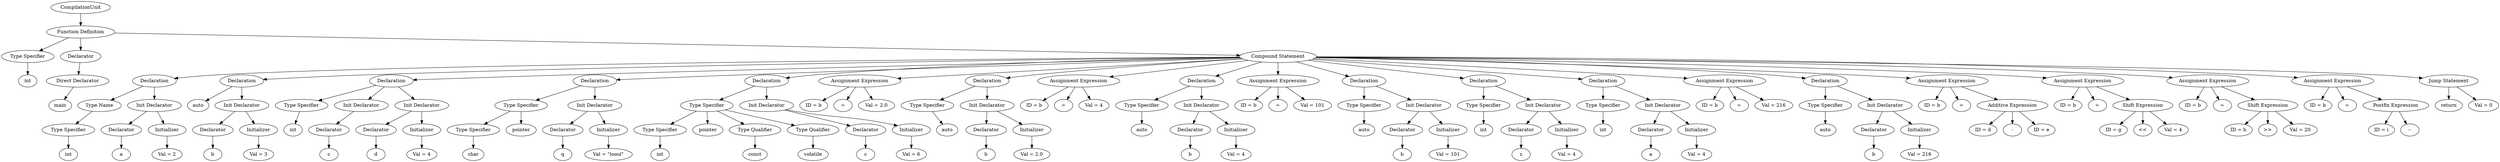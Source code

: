 digraph G {
		Q0[label="CompilationUnit"];
		Q0 -> Q1
		Q1[label="Function Definition"];
		Q1 -> Q2
		Q2[label="Type Specifier"];
		Q2 -> Q3
		Q3[label="int"];
		Q1 -> Q4
		Q4[label="Declarator"];
		Q4 -> Q5
		Q5[label="Direct Declarator"];
		Q5 -> Q6
		Q6[label="main"];
		Q1 -> Q7
		Q7[label="Compound Statement"];
		Q7 -> Q8
		Q8[label="Declaration"];
		Q8 -> Q9
		Q9[label="Type Name"];
		Q9 -> Q10
		Q10[label="Type Specifier"];
		Q10 -> Q11
		Q11[label="int"];
		Q8 -> Q12
		Q12[label="Init Declarator"];
		Q12 -> Q13
		Q13[label="Declarator"];
		Q13 -> Q14
		Q14[label="a"];
		Q12 -> Q15
		Q15[label="Initializer"];
		Q15 -> Q16
		Q16[label="Val = 2"];
		Q7 -> Q17
		Q17[label="Declaration"];
		Q17 -> Q18
		Q18[label="auto"];
		Q17 -> Q19
		Q19[label="Init Declarator"];
		Q19 -> Q20
		Q20[label="Declarator"];
		Q20 -> Q21
		Q21[label="b"];
		Q19 -> Q22
		Q22[label="Initializer"];
		Q22 -> Q23
		Q23[label="Val = 3"];
		Q7 -> Q24
		Q24[label="Declaration"];
		Q24 -> Q25
		Q25[label="Type Specifier"];
		Q25 -> Q26
		Q26[label="int"];
		Q24 -> Q27
		Q27[label="Init Declarator"];
		Q27 -> Q28
		Q28[label="Declarator"];
		Q28 -> Q29
		Q29[label="c"];
		Q24 -> Q30
		Q30[label="Init Declarator"];
		Q30 -> Q31
		Q31[label="Declarator"];
		Q31 -> Q32
		Q32[label="d"];
		Q30 -> Q33
		Q33[label="Initializer"];
		Q33 -> Q34
		Q34[label="Val = 4"];
		Q7 -> Q35
		Q35[label="Declaration"];
		Q35 -> Q36
		Q36[label="Type Specifier"];
		Q36 -> Q37
		Q37[label="Type Specifier"];
		Q37 -> Q38
		Q38[label="char"];
		Q36 -> Q39
		Q39[label="pointer"];
		Q35 -> Q40
		Q40[label="Init Declarator"];
		Q40 -> Q41
		Q41[label="Declarator"];
		Q41 -> Q42
		Q42[label="q"];
		Q40 -> Q43
		Q43[label="Initializer"];
		Q43 -> Q44
		Q44[label="Val = \"loool\""];
		Q7 -> Q45
		Q45[label="Declaration"];
		Q45 -> Q46
		Q46[label="Type Specifier"];
		Q46 -> Q47
		Q47[label="Type Specifier"];
		Q47 -> Q48
		Q48[label="int"];
		Q46 -> Q49
		Q49[label="pointer"];
		Q46 -> Q50
		Q50[label="Type Qualifier"];
		Q50 -> Q51
		Q51[label="const"];
		Q46 -> Q52
		Q52[label="Type Qualifier"];
		Q52 -> Q53
		Q53[label="volatile"];
		Q45 -> Q54
		Q54[label="Init Declarator"];
		Q54 -> Q55
		Q55[label="Declarator"];
		Q55 -> Q56
		Q56[label="c"];
		Q54 -> Q57
		Q57[label="Initializer"];
		Q57 -> Q58
		Q58[label="Val = 6"];
		Q7 -> Q59
		Q59[label="Assignment Expression"];
		Q59 -> Q60
		Q60[label="ID = b"];
		Q59 -> Q61
		Q61[label="="];
		Q59 -> Q62
		Q62[label="Val = 2.0"];
		Q7 -> Q63
		Q63[label="Declaration"];
		Q63 -> Q64
		Q64[label="Type Specifier"];
		Q64 -> Q65
		Q65[label="auto"];
		Q63 -> Q66
		Q66[label="Init Declarator"];
		Q66 -> Q67
		Q67[label="Declarator"];
		Q67 -> Q68
		Q68[label="b"];
		Q66 -> Q69
		Q69[label="Initializer"];
		Q69 -> Q70
		Q70[label="Val = 2.0"];
		Q7 -> Q71
		Q71[label="Assignment Expression"];
		Q71 -> Q72
		Q72[label="ID = b"];
		Q71 -> Q73
		Q73[label="="];
		Q71 -> Q74
		Q74[label="Val = 4"];
		Q7 -> Q75
		Q75[label="Declaration"];
		Q75 -> Q76
		Q76[label="Type Specifier"];
		Q76 -> Q77
		Q77[label="auto"];
		Q75 -> Q78
		Q78[label="Init Declarator"];
		Q78 -> Q79
		Q79[label="Declarator"];
		Q79 -> Q80
		Q80[label="b"];
		Q78 -> Q81
		Q81[label="Initializer"];
		Q81 -> Q82
		Q82[label="Val = 4"];
		Q7 -> Q83
		Q83[label="Assignment Expression"];
		Q83 -> Q84
		Q84[label="ID = b"];
		Q83 -> Q85
		Q85[label="="];
		Q83 -> Q86
		Q86[label="Val = 101"];
		Q7 -> Q87
		Q87[label="Declaration"];
		Q87 -> Q88
		Q88[label="Type Specifier"];
		Q88 -> Q89
		Q89[label="auto"];
		Q87 -> Q90
		Q90[label="Init Declarator"];
		Q90 -> Q91
		Q91[label="Declarator"];
		Q91 -> Q92
		Q92[label="b"];
		Q90 -> Q93
		Q93[label="Initializer"];
		Q93 -> Q94
		Q94[label="Val = 101"];
		Q7 -> Q95
		Q95[label="Declaration"];
		Q95 -> Q96
		Q96[label="Type Specifier"];
		Q96 -> Q97
		Q97[label="int"];
		Q95 -> Q98
		Q98[label="Init Declarator"];
		Q98 -> Q99
		Q99[label="Declarator"];
		Q99 -> Q100
		Q100[label="z"];
		Q98 -> Q101
		Q101[label="Initializer"];
		Q101 -> Q102
		Q102[label="Val = 4"];
		Q7 -> Q103
		Q103[label="Declaration"];
		Q103 -> Q104
		Q104[label="Type Specifier"];
		Q104 -> Q105
		Q105[label="int"];
		Q103 -> Q106
		Q106[label="Init Declarator"];
		Q106 -> Q107
		Q107[label="Declarator"];
		Q107 -> Q108
		Q108[label="a"];
		Q106 -> Q109
		Q109[label="Initializer"];
		Q109 -> Q110
		Q110[label="Val = 4"];
		Q7 -> Q111
		Q111[label="Assignment Expression"];
		Q111 -> Q112
		Q112[label="ID = b"];
		Q111 -> Q113
		Q113[label="="];
		Q111 -> Q114
		Q114[label="Val = 216"];
		Q7 -> Q115
		Q115[label="Declaration"];
		Q115 -> Q116
		Q116[label="Type Specifier"];
		Q116 -> Q117
		Q117[label="auto"];
		Q115 -> Q118
		Q118[label="Init Declarator"];
		Q118 -> Q119
		Q119[label="Declarator"];
		Q119 -> Q120
		Q120[label="b"];
		Q118 -> Q121
		Q121[label="Initializer"];
		Q121 -> Q122
		Q122[label="Val = 216"];
		Q7 -> Q123
		Q123[label="Assignment Expression"];
		Q123 -> Q124
		Q124[label="ID = b"];
		Q123 -> Q125
		Q125[label="="];
		Q123 -> Q126
		Q126[label="Additive Expression"];
		Q126 -> Q127
		Q127[label="ID = d"];
		Q126 -> Q128
		Q128[label="-"];
		Q126 -> Q129
		Q129[label="ID = e"];
		Q7 -> Q130
		Q130[label="Assignment Expression"];
		Q130 -> Q131
		Q131[label="ID = b"];
		Q130 -> Q132
		Q132[label="="];
		Q130 -> Q133
		Q133[label="Shift Expression"];
		Q133 -> Q134
		Q134[label="ID = g"];
		Q133 -> Q135
		Q135[label="<<"];
		Q133 -> Q136
		Q136[label="Val = 4"];
		Q7 -> Q137
		Q137[label="Assignment Expression"];
		Q137 -> Q138
		Q138[label="ID = b"];
		Q137 -> Q139
		Q139[label="="];
		Q137 -> Q140
		Q140[label="Shift Expression"];
		Q140 -> Q141
		Q141[label="ID = h"];
		Q140 -> Q142
		Q142[label=">>"];
		Q140 -> Q143
		Q143[label="Val = 20"];
		Q7 -> Q144
		Q144[label="Assignment Expression"];
		Q144 -> Q145
		Q145[label="ID = b"];
		Q144 -> Q146
		Q146[label="="];
		Q144 -> Q147
		Q147[label="Postfix Expression"];
		Q147 -> Q148
		Q148[label="ID = i"];
		Q147 -> Q149
		Q149[label="--"];
		Q7 -> Q150
		Q150[label="Jump Statement"];
		Q150 -> Q151
		Q151[label="return"];
		Q150 -> Q152
		Q152[label="Val = 0"];
		
}